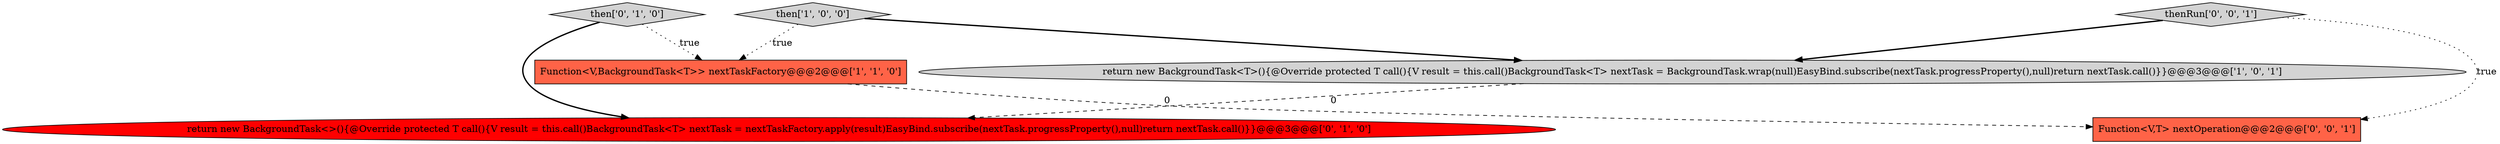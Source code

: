 digraph {
4 [style = filled, label = "then['0', '1', '0']", fillcolor = lightgray, shape = diamond image = "AAA0AAABBB2BBB"];
5 [style = filled, label = "thenRun['0', '0', '1']", fillcolor = lightgray, shape = diamond image = "AAA0AAABBB3BBB"];
3 [style = filled, label = "return new BackgroundTask<>(){@Override protected T call(){V result = this.call()BackgroundTask<T> nextTask = nextTaskFactory.apply(result)EasyBind.subscribe(nextTask.progressProperty(),null)return nextTask.call()}}@@@3@@@['0', '1', '0']", fillcolor = red, shape = ellipse image = "AAA1AAABBB2BBB"];
0 [style = filled, label = "then['1', '0', '0']", fillcolor = lightgray, shape = diamond image = "AAA0AAABBB1BBB"];
1 [style = filled, label = "return new BackgroundTask<T>(){@Override protected T call(){V result = this.call()BackgroundTask<T> nextTask = BackgroundTask.wrap(null)EasyBind.subscribe(nextTask.progressProperty(),null)return nextTask.call()}}@@@3@@@['1', '0', '1']", fillcolor = lightgray, shape = ellipse image = "AAA0AAABBB1BBB"];
2 [style = filled, label = "Function<V,BackgroundTask<T>> nextTaskFactory@@@2@@@['1', '1', '0']", fillcolor = tomato, shape = box image = "AAA0AAABBB1BBB"];
6 [style = filled, label = "Function<V,T> nextOperation@@@2@@@['0', '0', '1']", fillcolor = tomato, shape = box image = "AAA0AAABBB3BBB"];
5->6 [style = dotted, label="true"];
4->3 [style = bold, label=""];
5->1 [style = bold, label=""];
0->2 [style = dotted, label="true"];
1->3 [style = dashed, label="0"];
0->1 [style = bold, label=""];
4->2 [style = dotted, label="true"];
2->6 [style = dashed, label="0"];
}
